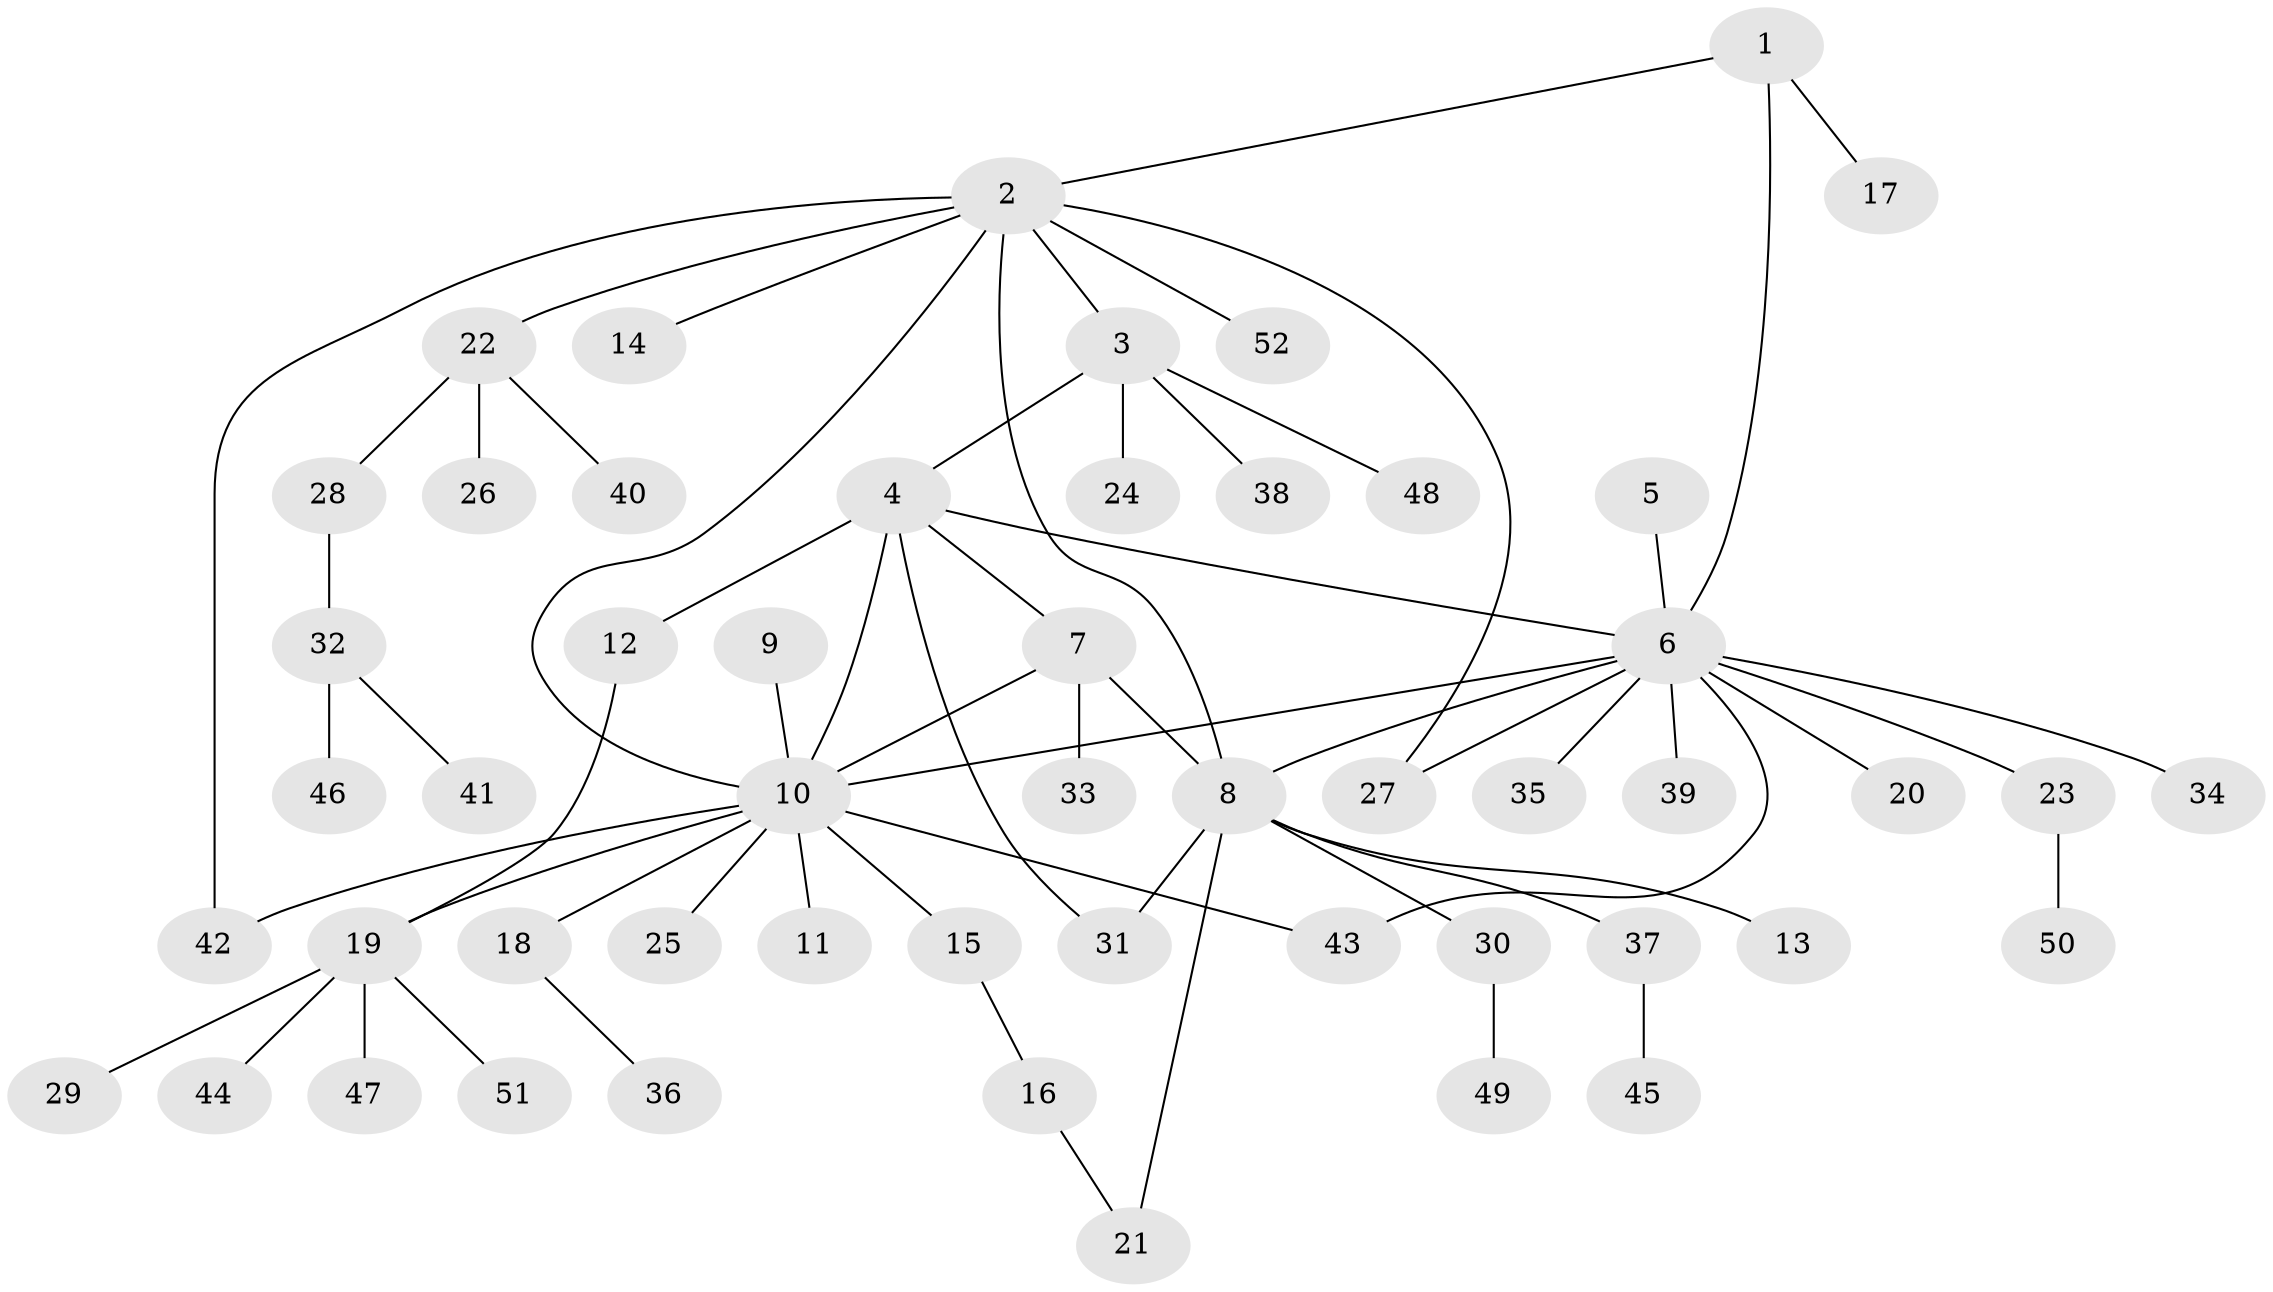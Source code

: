 // Generated by graph-tools (version 1.1) at 2025/55/03/09/25 04:55:05]
// undirected, 52 vertices, 63 edges
graph export_dot {
graph [start="1"]
  node [color=gray90,style=filled];
  1;
  2;
  3;
  4;
  5;
  6;
  7;
  8;
  9;
  10;
  11;
  12;
  13;
  14;
  15;
  16;
  17;
  18;
  19;
  20;
  21;
  22;
  23;
  24;
  25;
  26;
  27;
  28;
  29;
  30;
  31;
  32;
  33;
  34;
  35;
  36;
  37;
  38;
  39;
  40;
  41;
  42;
  43;
  44;
  45;
  46;
  47;
  48;
  49;
  50;
  51;
  52;
  1 -- 2;
  1 -- 6;
  1 -- 17;
  2 -- 3;
  2 -- 8;
  2 -- 10;
  2 -- 14;
  2 -- 22;
  2 -- 27;
  2 -- 42;
  2 -- 52;
  3 -- 4;
  3 -- 24;
  3 -- 38;
  3 -- 48;
  4 -- 6;
  4 -- 7;
  4 -- 10;
  4 -- 12;
  4 -- 31;
  5 -- 6;
  6 -- 8;
  6 -- 10;
  6 -- 20;
  6 -- 23;
  6 -- 27;
  6 -- 34;
  6 -- 35;
  6 -- 39;
  6 -- 43;
  7 -- 8;
  7 -- 10;
  7 -- 33;
  8 -- 13;
  8 -- 21;
  8 -- 30;
  8 -- 31;
  8 -- 37;
  9 -- 10;
  10 -- 11;
  10 -- 15;
  10 -- 18;
  10 -- 19;
  10 -- 25;
  10 -- 42;
  10 -- 43;
  12 -- 19;
  15 -- 16;
  16 -- 21;
  18 -- 36;
  19 -- 29;
  19 -- 44;
  19 -- 47;
  19 -- 51;
  22 -- 26;
  22 -- 28;
  22 -- 40;
  23 -- 50;
  28 -- 32;
  30 -- 49;
  32 -- 41;
  32 -- 46;
  37 -- 45;
}
